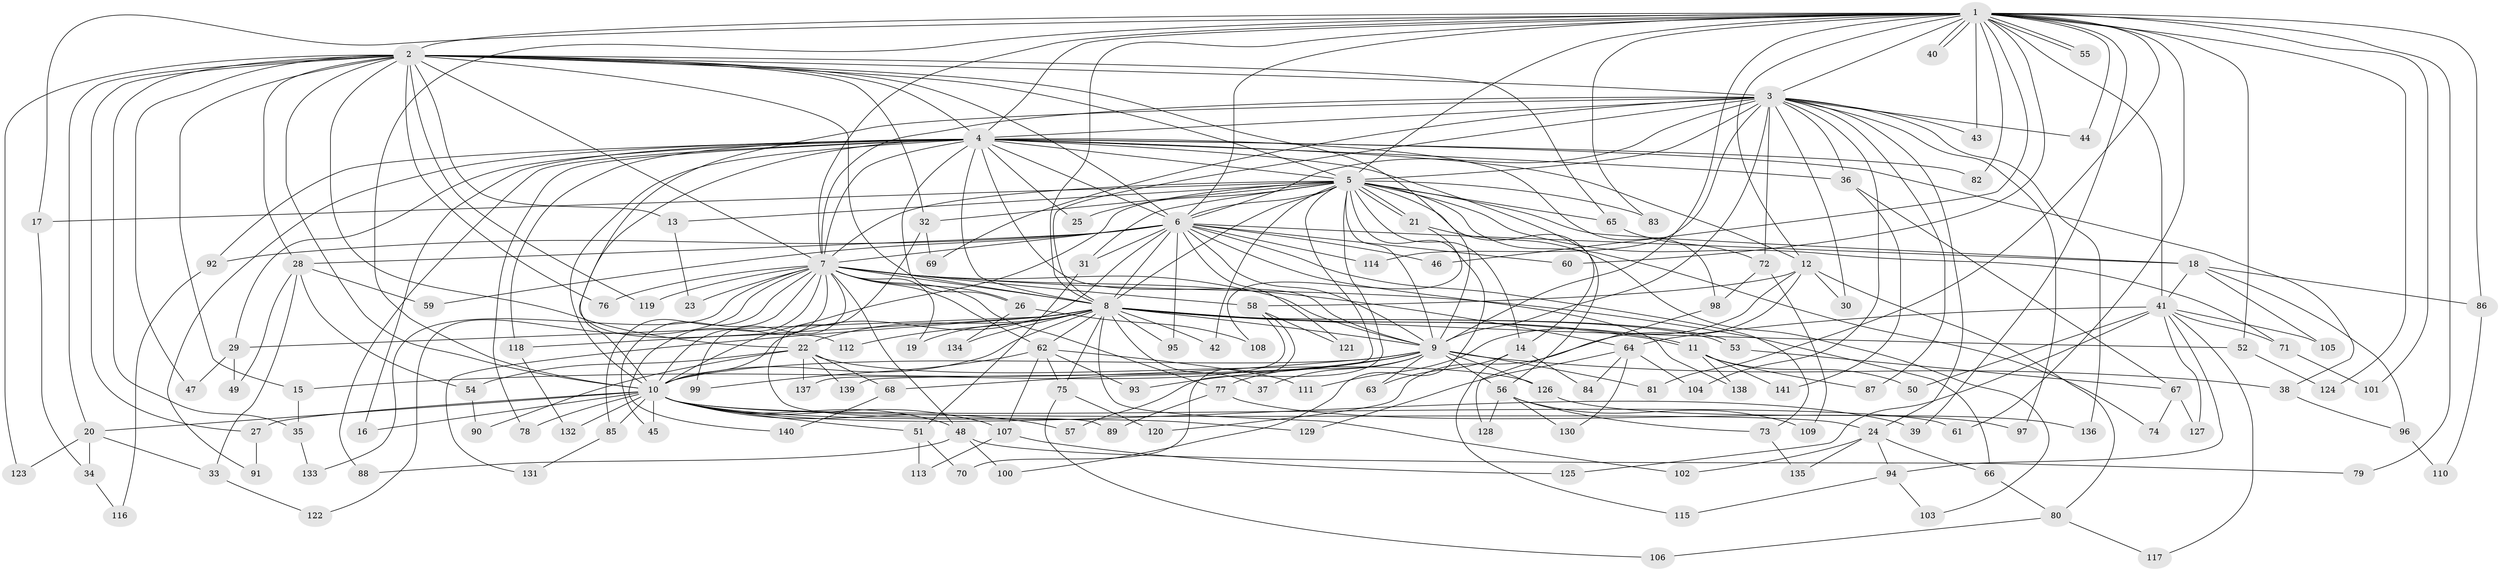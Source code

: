 // Generated by graph-tools (version 1.1) at 2025/25/03/09/25 03:25:40]
// undirected, 141 vertices, 307 edges
graph export_dot {
graph [start="1"]
  node [color=gray90,style=filled];
  1;
  2;
  3;
  4;
  5;
  6;
  7;
  8;
  9;
  10;
  11;
  12;
  13;
  14;
  15;
  16;
  17;
  18;
  19;
  20;
  21;
  22;
  23;
  24;
  25;
  26;
  27;
  28;
  29;
  30;
  31;
  32;
  33;
  34;
  35;
  36;
  37;
  38;
  39;
  40;
  41;
  42;
  43;
  44;
  45;
  46;
  47;
  48;
  49;
  50;
  51;
  52;
  53;
  54;
  55;
  56;
  57;
  58;
  59;
  60;
  61;
  62;
  63;
  64;
  65;
  66;
  67;
  68;
  69;
  70;
  71;
  72;
  73;
  74;
  75;
  76;
  77;
  78;
  79;
  80;
  81;
  82;
  83;
  84;
  85;
  86;
  87;
  88;
  89;
  90;
  91;
  92;
  93;
  94;
  95;
  96;
  97;
  98;
  99;
  100;
  101;
  102;
  103;
  104;
  105;
  106;
  107;
  108;
  109;
  110;
  111;
  112;
  113;
  114;
  115;
  116;
  117;
  118;
  119;
  120;
  121;
  122;
  123;
  124;
  125;
  126;
  127;
  128;
  129;
  130;
  131;
  132;
  133;
  134;
  135;
  136;
  137;
  138;
  139;
  140;
  141;
  1 -- 2;
  1 -- 3;
  1 -- 4;
  1 -- 5;
  1 -- 6;
  1 -- 7;
  1 -- 8;
  1 -- 9;
  1 -- 10;
  1 -- 12;
  1 -- 17;
  1 -- 39;
  1 -- 40;
  1 -- 40;
  1 -- 41;
  1 -- 43;
  1 -- 44;
  1 -- 46;
  1 -- 52;
  1 -- 55;
  1 -- 55;
  1 -- 60;
  1 -- 61;
  1 -- 79;
  1 -- 81;
  1 -- 82;
  1 -- 83;
  1 -- 86;
  1 -- 101;
  1 -- 124;
  2 -- 3;
  2 -- 4;
  2 -- 5;
  2 -- 6;
  2 -- 7;
  2 -- 8;
  2 -- 9;
  2 -- 10;
  2 -- 13;
  2 -- 15;
  2 -- 20;
  2 -- 22;
  2 -- 27;
  2 -- 28;
  2 -- 32;
  2 -- 35;
  2 -- 47;
  2 -- 65;
  2 -- 76;
  2 -- 119;
  2 -- 123;
  3 -- 4;
  3 -- 5;
  3 -- 6;
  3 -- 7;
  3 -- 8;
  3 -- 9;
  3 -- 10;
  3 -- 24;
  3 -- 30;
  3 -- 36;
  3 -- 43;
  3 -- 44;
  3 -- 69;
  3 -- 72;
  3 -- 87;
  3 -- 97;
  3 -- 104;
  3 -- 114;
  3 -- 136;
  4 -- 5;
  4 -- 6;
  4 -- 7;
  4 -- 8;
  4 -- 9;
  4 -- 10;
  4 -- 12;
  4 -- 14;
  4 -- 16;
  4 -- 25;
  4 -- 26;
  4 -- 29;
  4 -- 36;
  4 -- 38;
  4 -- 78;
  4 -- 82;
  4 -- 88;
  4 -- 91;
  4 -- 92;
  4 -- 98;
  4 -- 112;
  4 -- 118;
  5 -- 6;
  5 -- 7;
  5 -- 8;
  5 -- 9;
  5 -- 10;
  5 -- 13;
  5 -- 14;
  5 -- 17;
  5 -- 18;
  5 -- 21;
  5 -- 21;
  5 -- 25;
  5 -- 31;
  5 -- 32;
  5 -- 42;
  5 -- 56;
  5 -- 57;
  5 -- 65;
  5 -- 71;
  5 -- 74;
  5 -- 83;
  5 -- 100;
  5 -- 139;
  6 -- 7;
  6 -- 8;
  6 -- 9;
  6 -- 10;
  6 -- 18;
  6 -- 28;
  6 -- 31;
  6 -- 46;
  6 -- 59;
  6 -- 60;
  6 -- 73;
  6 -- 92;
  6 -- 95;
  6 -- 114;
  6 -- 121;
  6 -- 138;
  7 -- 8;
  7 -- 9;
  7 -- 10;
  7 -- 19;
  7 -- 23;
  7 -- 26;
  7 -- 45;
  7 -- 48;
  7 -- 58;
  7 -- 62;
  7 -- 64;
  7 -- 66;
  7 -- 76;
  7 -- 77;
  7 -- 85;
  7 -- 99;
  7 -- 119;
  7 -- 122;
  7 -- 133;
  7 -- 140;
  8 -- 9;
  8 -- 10;
  8 -- 11;
  8 -- 11;
  8 -- 19;
  8 -- 22;
  8 -- 29;
  8 -- 37;
  8 -- 42;
  8 -- 52;
  8 -- 53;
  8 -- 53;
  8 -- 62;
  8 -- 75;
  8 -- 95;
  8 -- 102;
  8 -- 112;
  8 -- 118;
  8 -- 131;
  8 -- 134;
  9 -- 10;
  9 -- 15;
  9 -- 37;
  9 -- 38;
  9 -- 56;
  9 -- 63;
  9 -- 68;
  9 -- 77;
  9 -- 81;
  9 -- 93;
  9 -- 126;
  10 -- 16;
  10 -- 20;
  10 -- 24;
  10 -- 27;
  10 -- 39;
  10 -- 45;
  10 -- 48;
  10 -- 51;
  10 -- 57;
  10 -- 61;
  10 -- 78;
  10 -- 85;
  10 -- 107;
  10 -- 129;
  10 -- 132;
  11 -- 50;
  11 -- 87;
  11 -- 138;
  11 -- 141;
  12 -- 30;
  12 -- 58;
  12 -- 80;
  12 -- 111;
  12 -- 120;
  13 -- 23;
  14 -- 63;
  14 -- 84;
  14 -- 115;
  15 -- 35;
  17 -- 34;
  18 -- 41;
  18 -- 86;
  18 -- 96;
  18 -- 105;
  20 -- 33;
  20 -- 34;
  20 -- 123;
  21 -- 103;
  21 -- 108;
  22 -- 54;
  22 -- 68;
  22 -- 90;
  22 -- 126;
  22 -- 137;
  22 -- 139;
  24 -- 66;
  24 -- 94;
  24 -- 102;
  24 -- 135;
  26 -- 108;
  26 -- 134;
  27 -- 91;
  28 -- 33;
  28 -- 49;
  28 -- 54;
  28 -- 59;
  29 -- 47;
  29 -- 49;
  31 -- 51;
  32 -- 69;
  32 -- 89;
  33 -- 122;
  34 -- 116;
  35 -- 133;
  36 -- 67;
  36 -- 141;
  38 -- 96;
  41 -- 50;
  41 -- 64;
  41 -- 71;
  41 -- 94;
  41 -- 105;
  41 -- 117;
  41 -- 125;
  41 -- 127;
  48 -- 79;
  48 -- 88;
  48 -- 100;
  51 -- 70;
  51 -- 113;
  52 -- 124;
  53 -- 67;
  54 -- 90;
  56 -- 73;
  56 -- 109;
  56 -- 128;
  56 -- 130;
  58 -- 70;
  58 -- 121;
  58 -- 137;
  62 -- 75;
  62 -- 93;
  62 -- 99;
  62 -- 107;
  62 -- 111;
  64 -- 84;
  64 -- 104;
  64 -- 129;
  64 -- 130;
  65 -- 72;
  66 -- 80;
  67 -- 74;
  67 -- 127;
  68 -- 140;
  71 -- 101;
  72 -- 98;
  72 -- 109;
  73 -- 135;
  75 -- 106;
  75 -- 120;
  77 -- 89;
  77 -- 97;
  80 -- 106;
  80 -- 117;
  85 -- 131;
  86 -- 110;
  92 -- 116;
  94 -- 103;
  94 -- 115;
  96 -- 110;
  98 -- 128;
  107 -- 113;
  107 -- 125;
  118 -- 132;
  126 -- 136;
}
